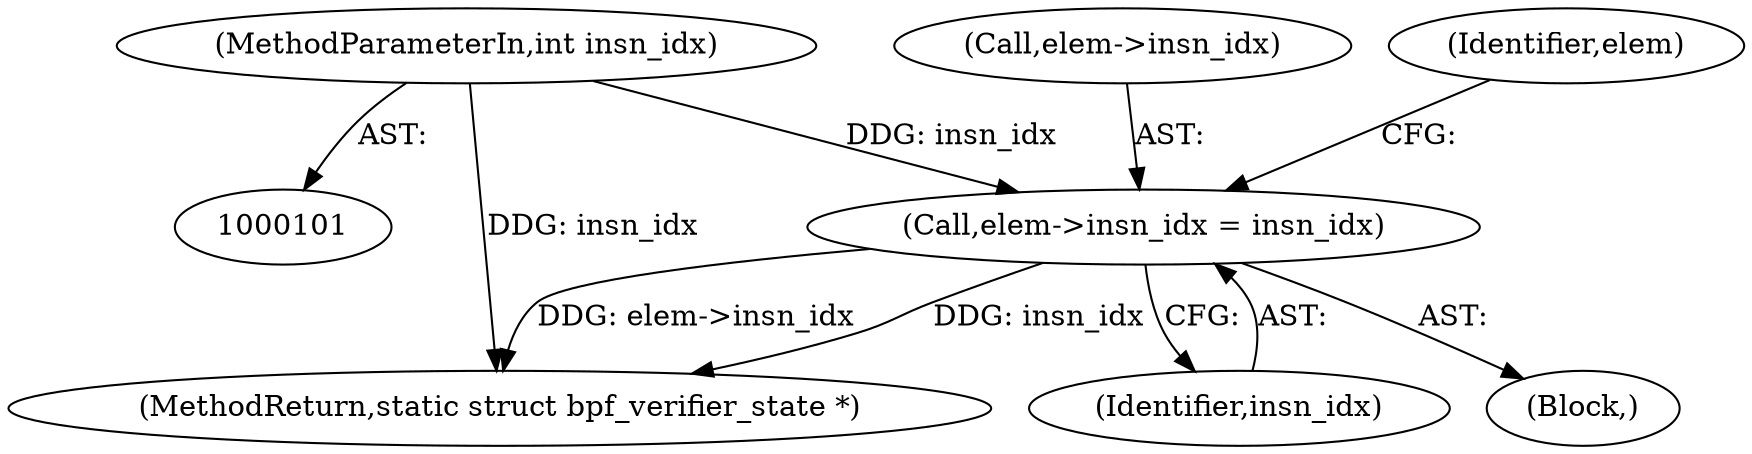 digraph "0_linux_979d63d50c0c0f7bc537bf821e056cc9fe5abd38_4@pointer" {
"1000125" [label="(Call,elem->insn_idx = insn_idx)"];
"1000103" [label="(MethodParameterIn,int insn_idx)"];
"1000126" [label="(Call,elem->insn_idx)"];
"1000106" [label="(Block,)"];
"1000125" [label="(Call,elem->insn_idx = insn_idx)"];
"1000204" [label="(MethodReturn,static struct bpf_verifier_state *)"];
"1000129" [label="(Identifier,insn_idx)"];
"1000132" [label="(Identifier,elem)"];
"1000103" [label="(MethodParameterIn,int insn_idx)"];
"1000125" -> "1000106"  [label="AST: "];
"1000125" -> "1000129"  [label="CFG: "];
"1000126" -> "1000125"  [label="AST: "];
"1000129" -> "1000125"  [label="AST: "];
"1000132" -> "1000125"  [label="CFG: "];
"1000125" -> "1000204"  [label="DDG: elem->insn_idx"];
"1000125" -> "1000204"  [label="DDG: insn_idx"];
"1000103" -> "1000125"  [label="DDG: insn_idx"];
"1000103" -> "1000101"  [label="AST: "];
"1000103" -> "1000204"  [label="DDG: insn_idx"];
}
